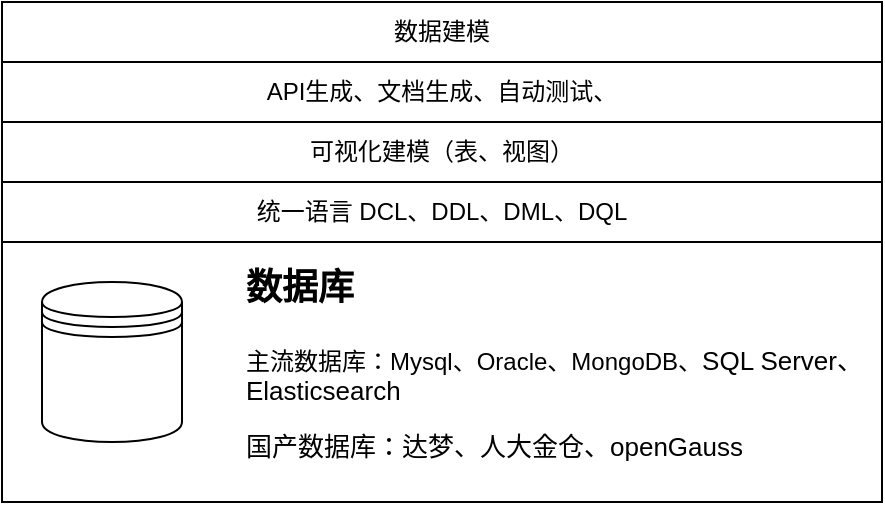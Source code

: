 <mxfile version="24.4.7" type="github">
  <diagram name="第 1 页" id="3JdLDlZtKlIp8TxT6yqI">
    <mxGraphModel dx="1434" dy="780" grid="1" gridSize="10" guides="1" tooltips="1" connect="1" arrows="1" fold="1" page="1" pageScale="1" pageWidth="827" pageHeight="1169" math="0" shadow="0">
      <root>
        <mxCell id="0" />
        <mxCell id="1" parent="0" />
        <mxCell id="FVGwjlgd87L53xhA5rX--6" value="" style="rounded=0;whiteSpace=wrap;html=1;fillColor=none;" vertex="1" parent="1">
          <mxGeometry x="160" y="380" width="440" height="130" as="geometry" />
        </mxCell>
        <mxCell id="FVGwjlgd87L53xhA5rX--4" value="" style="shape=datastore;whiteSpace=wrap;html=1;" vertex="1" parent="1">
          <mxGeometry x="180" y="400" width="70" height="80" as="geometry" />
        </mxCell>
        <mxCell id="FVGwjlgd87L53xhA5rX--5" value="&lt;h1 style=&quot;margin-top: 0px;&quot;&gt;&lt;font style=&quot;font-size: 18px;&quot;&gt;数据库&lt;/font&gt;&lt;/h1&gt;&lt;p&gt;主流数据库：Mysql、Oracle、MongoDB、&lt;span style=&quot;background-color: rgb(255, 255, 255); font-family: Arial, sans-serif; font-size: 13px;&quot;&gt;SQL Server、Elasticsearch&lt;/span&gt;&lt;/p&gt;&lt;p&gt;&lt;span style=&quot;background-color: rgb(255, 255, 255); font-family: Arial, sans-serif; font-size: 13px;&quot;&gt;国产数据库：达梦、人大金仓、&lt;/span&gt;&lt;span style=&quot;background-color: rgb(255, 255, 255); font-family: Arial, sans-serif; font-size: 13px;&quot;&gt;openGauss&lt;/span&gt;&lt;/p&gt;&lt;p&gt;&lt;span style=&quot;background-color: rgb(255, 255, 255); font-family: Arial, sans-serif; font-size: 13px;&quot;&gt;&lt;br&gt;&lt;/span&gt;&lt;/p&gt;" style="text;html=1;whiteSpace=wrap;overflow=hidden;rounded=0;" vertex="1" parent="1">
          <mxGeometry x="280" y="380" width="320" height="120" as="geometry" />
        </mxCell>
        <mxCell id="FVGwjlgd87L53xhA5rX--7" value="统一语言 DCL、DDL、DML、DQL" style="rounded=0;whiteSpace=wrap;html=1;" vertex="1" parent="1">
          <mxGeometry x="160" y="350" width="440" height="30" as="geometry" />
        </mxCell>
        <mxCell id="FVGwjlgd87L53xhA5rX--8" value="" style="rounded=0;whiteSpace=wrap;html=1;" vertex="1" parent="1">
          <mxGeometry x="160" y="290" width="440" height="60" as="geometry" />
        </mxCell>
        <mxCell id="FVGwjlgd87L53xhA5rX--9" value="数据建模" style="rounded=0;whiteSpace=wrap;html=1;" vertex="1" parent="1">
          <mxGeometry x="160" y="260" width="440" height="30" as="geometry" />
        </mxCell>
        <mxCell id="FVGwjlgd87L53xhA5rX--10" value="可视化建模（表、视图）" style="rounded=0;whiteSpace=wrap;html=1;" vertex="1" parent="1">
          <mxGeometry x="160" y="320" width="440" height="30" as="geometry" />
        </mxCell>
        <mxCell id="FVGwjlgd87L53xhA5rX--11" value="API生成、文档生成、自动测试、" style="rounded=0;whiteSpace=wrap;html=1;" vertex="1" parent="1">
          <mxGeometry x="160" y="290" width="440" height="30" as="geometry" />
        </mxCell>
      </root>
    </mxGraphModel>
  </diagram>
</mxfile>
